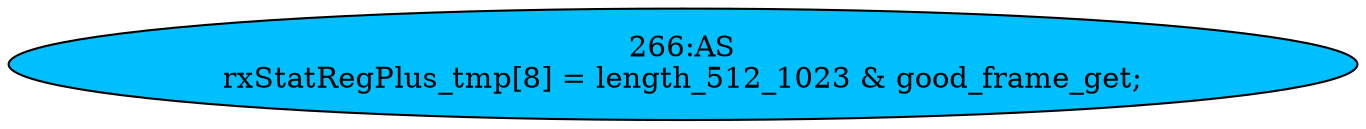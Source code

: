 strict digraph "" {
	node [label="\N"];
	"266:AS"	 [ast="<pyverilog.vparser.ast.Assign object at 0x7fd29a783b90>",
		def_var="['rxStatRegPlus_tmp']",
		fillcolor=deepskyblue,
		label="266:AS
rxStatRegPlus_tmp[8] = length_512_1023 & good_frame_get;",
		statements="[]",
		style=filled,
		typ=Assign,
		use_var="['length_512_1023', 'good_frame_get']"];
}
